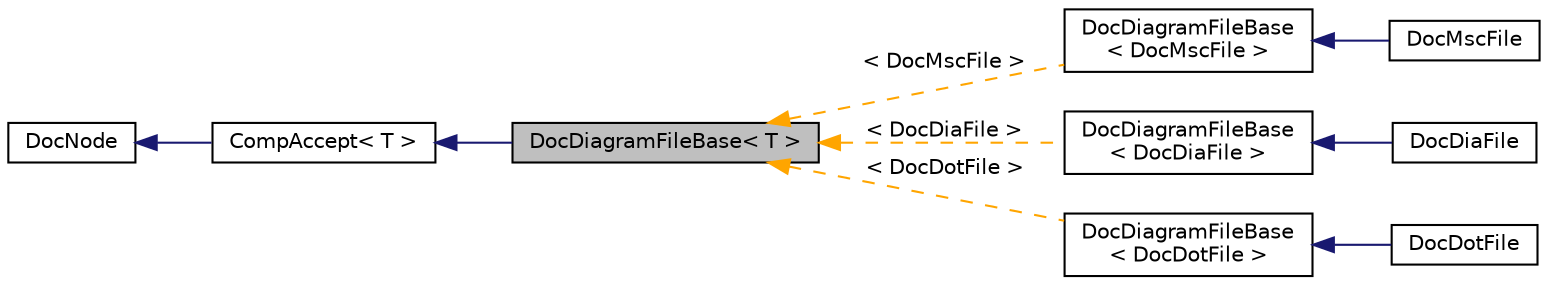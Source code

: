 digraph "DocDiagramFileBase&lt; T &gt;"
{
 // INTERACTIVE_SVG=YES
 // LATEX_PDF_SIZE
  edge [fontname="Helvetica",fontsize="10",labelfontname="Helvetica",labelfontsize="10"];
  node [fontname="Helvetica",fontsize="10",shape=record];
  rankdir="LR";
  Node1 [label="DocDiagramFileBase\< T \>",height=0.2,width=0.4,color="black", fillcolor="grey75", style="filled", fontcolor="black",tooltip=" "];
  Node2 -> Node1 [dir="back",color="midnightblue",fontsize="10",style="solid",fontname="Helvetica"];
  Node2 [label="CompAccept\< T \>",height=0.2,width=0.4,color="black", fillcolor="white", style="filled",URL="$d7/da3/class_comp_accept.html",tooltip="Default accept implementation for compound nodes in the abstract syntax tree."];
  Node3 -> Node2 [dir="back",color="midnightblue",fontsize="10",style="solid",fontname="Helvetica"];
  Node3 [label="DocNode",height=0.2,width=0.4,color="black", fillcolor="white", style="filled",URL="$d9/d0e/class_doc_node.html",tooltip="Abstract node interface with type information."];
  Node1 -> Node4 [dir="back",color="orange",fontsize="10",style="dashed",label=" \< DocMscFile \>" ,fontname="Helvetica"];
  Node4 [label="DocDiagramFileBase\l\< DocMscFile \>",height=0.2,width=0.4,color="black", fillcolor="white", style="filled",URL="$d3/d7c/class_doc_diagram_file_base.html",tooltip=" "];
  Node4 -> Node5 [dir="back",color="midnightblue",fontsize="10",style="solid",fontname="Helvetica"];
  Node5 [label="DocMscFile",height=0.2,width=0.4,color="black", fillcolor="white", style="filled",URL="$d3/d7d/class_doc_msc_file.html",tooltip="Node representing a msc file"];
  Node1 -> Node6 [dir="back",color="orange",fontsize="10",style="dashed",label=" \< DocDiaFile \>" ,fontname="Helvetica"];
  Node6 [label="DocDiagramFileBase\l\< DocDiaFile \>",height=0.2,width=0.4,color="black", fillcolor="white", style="filled",URL="$d3/d7c/class_doc_diagram_file_base.html",tooltip=" "];
  Node6 -> Node7 [dir="back",color="midnightblue",fontsize="10",style="solid",fontname="Helvetica"];
  Node7 [label="DocDiaFile",height=0.2,width=0.4,color="black", fillcolor="white", style="filled",URL="$d6/ddb/class_doc_dia_file.html",tooltip="Node representing a dia file"];
  Node1 -> Node8 [dir="back",color="orange",fontsize="10",style="dashed",label=" \< DocDotFile \>" ,fontname="Helvetica"];
  Node8 [label="DocDiagramFileBase\l\< DocDotFile \>",height=0.2,width=0.4,color="black", fillcolor="white", style="filled",URL="$d3/d7c/class_doc_diagram_file_base.html",tooltip=" "];
  Node8 -> Node9 [dir="back",color="midnightblue",fontsize="10",style="solid",fontname="Helvetica"];
  Node9 [label="DocDotFile",height=0.2,width=0.4,color="black", fillcolor="white", style="filled",URL="$df/d37/class_doc_dot_file.html",tooltip="Node representing a dot file"];
}
